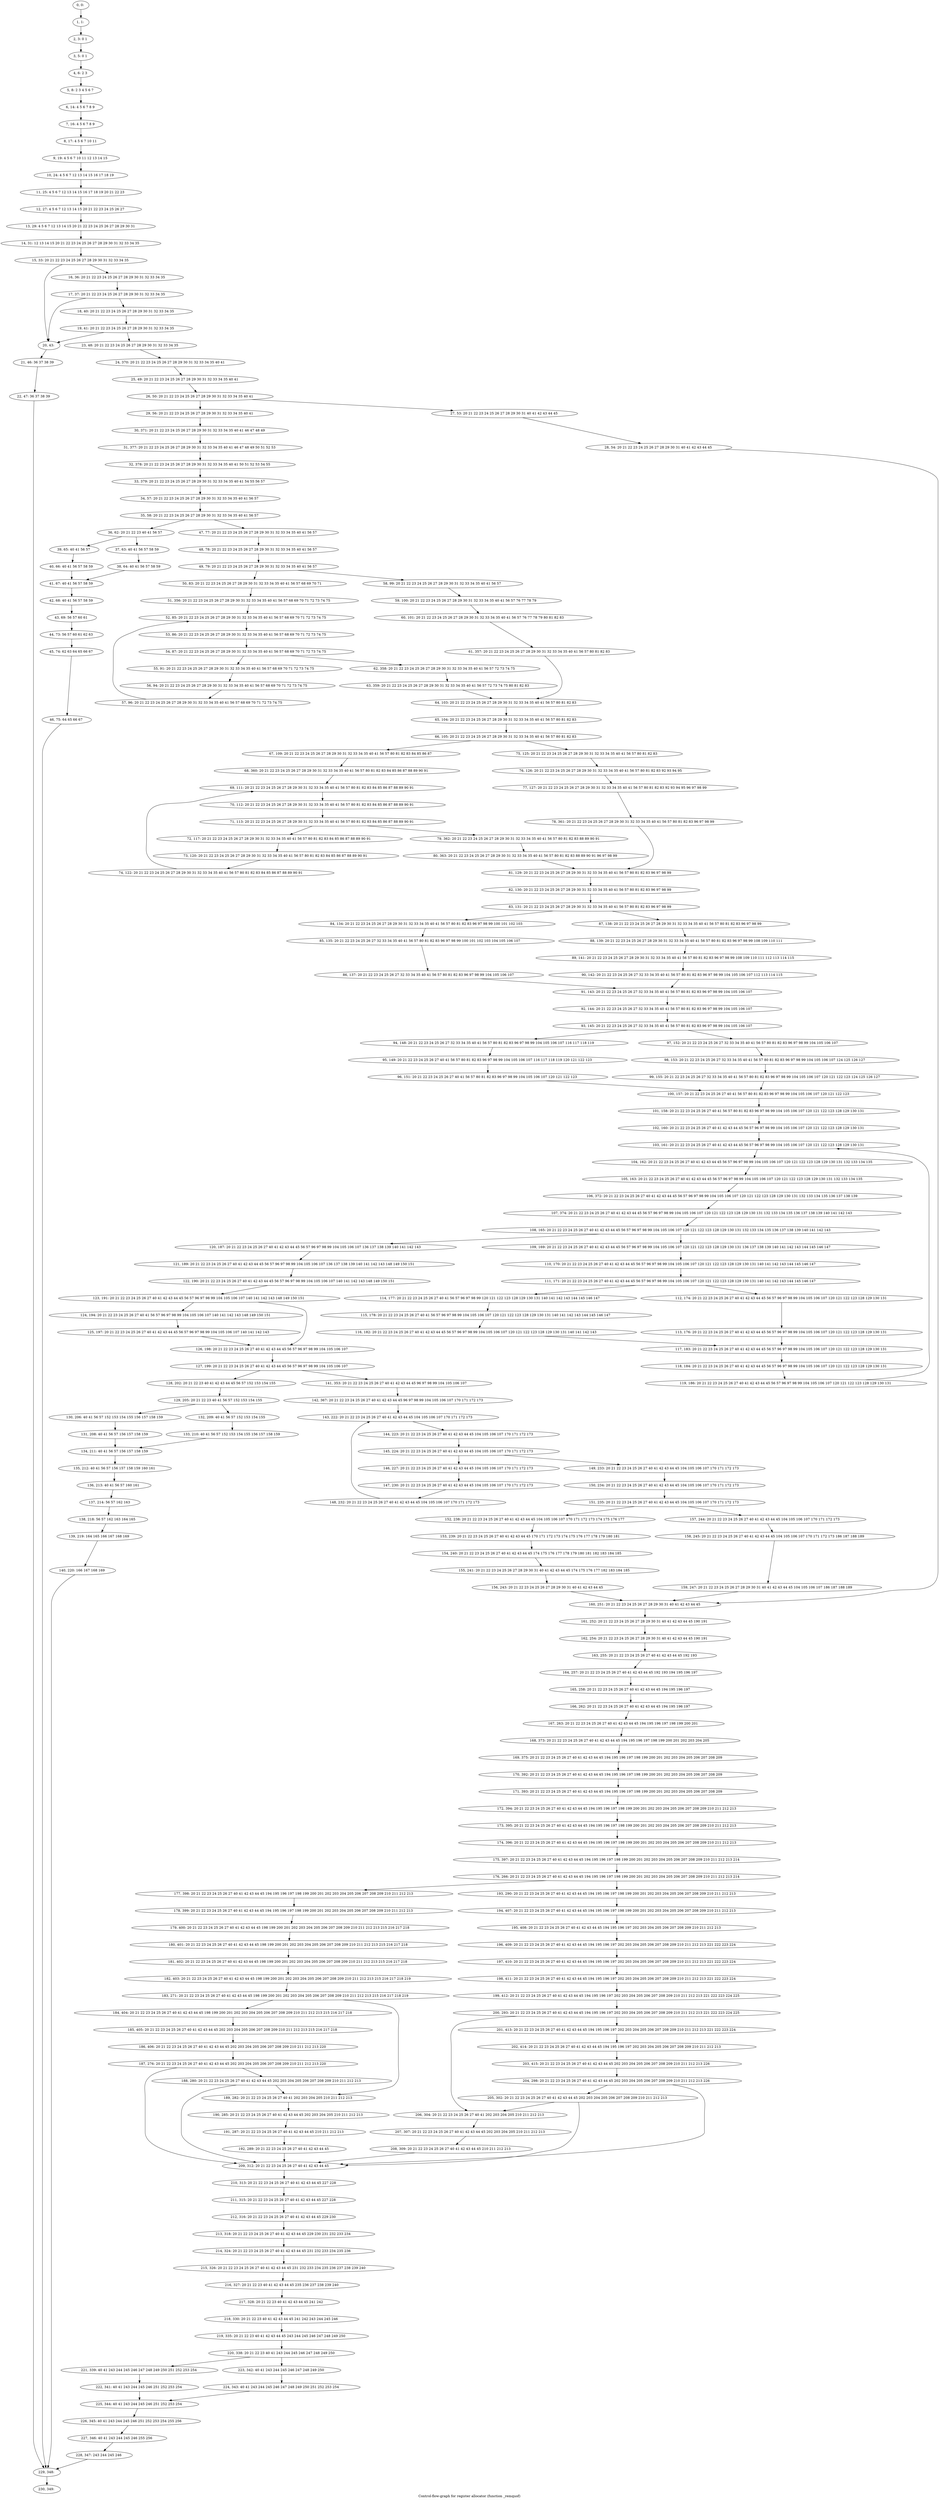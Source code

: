 digraph G {
graph [label="Control-flow-graph for register allocator (function _remquof)"]
0[label="0, 0: "];
1[label="1, 1: "];
2[label="2, 3: 0 1 "];
3[label="3, 5: 0 1 "];
4[label="4, 6: 2 3 "];
5[label="5, 8: 2 3 4 5 6 7 "];
6[label="6, 14: 4 5 6 7 8 9 "];
7[label="7, 16: 4 5 6 7 8 9 "];
8[label="8, 17: 4 5 6 7 10 11 "];
9[label="9, 19: 4 5 6 7 10 11 12 13 14 15 "];
10[label="10, 24: 4 5 6 7 12 13 14 15 16 17 18 19 "];
11[label="11, 25: 4 5 6 7 12 13 14 15 16 17 18 19 20 21 22 23 "];
12[label="12, 27: 4 5 6 7 12 13 14 15 20 21 22 23 24 25 26 27 "];
13[label="13, 29: 4 5 6 7 12 13 14 15 20 21 22 23 24 25 26 27 28 29 30 31 "];
14[label="14, 31: 12 13 14 15 20 21 22 23 24 25 26 27 28 29 30 31 32 33 34 35 "];
15[label="15, 33: 20 21 22 23 24 25 26 27 28 29 30 31 32 33 34 35 "];
16[label="16, 36: 20 21 22 23 24 25 26 27 28 29 30 31 32 33 34 35 "];
17[label="17, 37: 20 21 22 23 24 25 26 27 28 29 30 31 32 33 34 35 "];
18[label="18, 40: 20 21 22 23 24 25 26 27 28 29 30 31 32 33 34 35 "];
19[label="19, 41: 20 21 22 23 24 25 26 27 28 29 30 31 32 33 34 35 "];
20[label="20, 43: "];
21[label="21, 46: 36 37 38 39 "];
22[label="22, 47: 36 37 38 39 "];
23[label="23, 48: 20 21 22 23 24 25 26 27 28 29 30 31 32 33 34 35 "];
24[label="24, 370: 20 21 22 23 24 25 26 27 28 29 30 31 32 33 34 35 40 41 "];
25[label="25, 49: 20 21 22 23 24 25 26 27 28 29 30 31 32 33 34 35 40 41 "];
26[label="26, 50: 20 21 22 23 24 25 26 27 28 29 30 31 32 33 34 35 40 41 "];
27[label="27, 53: 20 21 22 23 24 25 26 27 28 29 30 31 40 41 42 43 44 45 "];
28[label="28, 54: 20 21 22 23 24 25 26 27 28 29 30 31 40 41 42 43 44 45 "];
29[label="29, 56: 20 21 22 23 24 25 26 27 28 29 30 31 32 33 34 35 40 41 "];
30[label="30, 371: 20 21 22 23 24 25 26 27 28 29 30 31 32 33 34 35 40 41 46 47 48 49 "];
31[label="31, 377: 20 21 22 23 24 25 26 27 28 29 30 31 32 33 34 35 40 41 46 47 48 49 50 51 52 53 "];
32[label="32, 378: 20 21 22 23 24 25 26 27 28 29 30 31 32 33 34 35 40 41 50 51 52 53 54 55 "];
33[label="33, 379: 20 21 22 23 24 25 26 27 28 29 30 31 32 33 34 35 40 41 54 55 56 57 "];
34[label="34, 57: 20 21 22 23 24 25 26 27 28 29 30 31 32 33 34 35 40 41 56 57 "];
35[label="35, 58: 20 21 22 23 24 25 26 27 28 29 30 31 32 33 34 35 40 41 56 57 "];
36[label="36, 62: 20 21 22 23 40 41 56 57 "];
37[label="37, 63: 40 41 56 57 58 59 "];
38[label="38, 64: 40 41 56 57 58 59 "];
39[label="39, 65: 40 41 56 57 "];
40[label="40, 66: 40 41 56 57 58 59 "];
41[label="41, 67: 40 41 56 57 58 59 "];
42[label="42, 68: 40 41 56 57 58 59 "];
43[label="43, 69: 56 57 60 61 "];
44[label="44, 73: 56 57 60 61 62 63 "];
45[label="45, 74: 62 63 64 65 66 67 "];
46[label="46, 75: 64 65 66 67 "];
47[label="47, 77: 20 21 22 23 24 25 26 27 28 29 30 31 32 33 34 35 40 41 56 57 "];
48[label="48, 78: 20 21 22 23 24 25 26 27 28 29 30 31 32 33 34 35 40 41 56 57 "];
49[label="49, 79: 20 21 22 23 24 25 26 27 28 29 30 31 32 33 34 35 40 41 56 57 "];
50[label="50, 83: 20 21 22 23 24 25 26 27 28 29 30 31 32 33 34 35 40 41 56 57 68 69 70 71 "];
51[label="51, 356: 20 21 22 23 24 25 26 27 28 29 30 31 32 33 34 35 40 41 56 57 68 69 70 71 72 73 74 75 "];
52[label="52, 85: 20 21 22 23 24 25 26 27 28 29 30 31 32 33 34 35 40 41 56 57 68 69 70 71 72 73 74 75 "];
53[label="53, 86: 20 21 22 23 24 25 26 27 28 29 30 31 32 33 34 35 40 41 56 57 68 69 70 71 72 73 74 75 "];
54[label="54, 87: 20 21 22 23 24 25 26 27 28 29 30 31 32 33 34 35 40 41 56 57 68 69 70 71 72 73 74 75 "];
55[label="55, 91: 20 21 22 23 24 25 26 27 28 29 30 31 32 33 34 35 40 41 56 57 68 69 70 71 72 73 74 75 "];
56[label="56, 94: 20 21 22 23 24 25 26 27 28 29 30 31 32 33 34 35 40 41 56 57 68 69 70 71 72 73 74 75 "];
57[label="57, 96: 20 21 22 23 24 25 26 27 28 29 30 31 32 33 34 35 40 41 56 57 68 69 70 71 72 73 74 75 "];
58[label="58, 99: 20 21 22 23 24 25 26 27 28 29 30 31 32 33 34 35 40 41 56 57 "];
59[label="59, 100: 20 21 22 23 24 25 26 27 28 29 30 31 32 33 34 35 40 41 56 57 76 77 78 79 "];
60[label="60, 101: 20 21 22 23 24 25 26 27 28 29 30 31 32 33 34 35 40 41 56 57 76 77 78 79 80 81 82 83 "];
61[label="61, 357: 20 21 22 23 24 25 26 27 28 29 30 31 32 33 34 35 40 41 56 57 80 81 82 83 "];
62[label="62, 358: 20 21 22 23 24 25 26 27 28 29 30 31 32 33 34 35 40 41 56 57 72 73 74 75 "];
63[label="63, 359: 20 21 22 23 24 25 26 27 28 29 30 31 32 33 34 35 40 41 56 57 72 73 74 75 80 81 82 83 "];
64[label="64, 103: 20 21 22 23 24 25 26 27 28 29 30 31 32 33 34 35 40 41 56 57 80 81 82 83 "];
65[label="65, 104: 20 21 22 23 24 25 26 27 28 29 30 31 32 33 34 35 40 41 56 57 80 81 82 83 "];
66[label="66, 105: 20 21 22 23 24 25 26 27 28 29 30 31 32 33 34 35 40 41 56 57 80 81 82 83 "];
67[label="67, 109: 20 21 22 23 24 25 26 27 28 29 30 31 32 33 34 35 40 41 56 57 80 81 82 83 84 85 86 87 "];
68[label="68, 360: 20 21 22 23 24 25 26 27 28 29 30 31 32 33 34 35 40 41 56 57 80 81 82 83 84 85 86 87 88 89 90 91 "];
69[label="69, 111: 20 21 22 23 24 25 26 27 28 29 30 31 32 33 34 35 40 41 56 57 80 81 82 83 84 85 86 87 88 89 90 91 "];
70[label="70, 112: 20 21 22 23 24 25 26 27 28 29 30 31 32 33 34 35 40 41 56 57 80 81 82 83 84 85 86 87 88 89 90 91 "];
71[label="71, 113: 20 21 22 23 24 25 26 27 28 29 30 31 32 33 34 35 40 41 56 57 80 81 82 83 84 85 86 87 88 89 90 91 "];
72[label="72, 117: 20 21 22 23 24 25 26 27 28 29 30 31 32 33 34 35 40 41 56 57 80 81 82 83 84 85 86 87 88 89 90 91 "];
73[label="73, 120: 20 21 22 23 24 25 26 27 28 29 30 31 32 33 34 35 40 41 56 57 80 81 82 83 84 85 86 87 88 89 90 91 "];
74[label="74, 122: 20 21 22 23 24 25 26 27 28 29 30 31 32 33 34 35 40 41 56 57 80 81 82 83 84 85 86 87 88 89 90 91 "];
75[label="75, 125: 20 21 22 23 24 25 26 27 28 29 30 31 32 33 34 35 40 41 56 57 80 81 82 83 "];
76[label="76, 126: 20 21 22 23 24 25 26 27 28 29 30 31 32 33 34 35 40 41 56 57 80 81 82 83 92 93 94 95 "];
77[label="77, 127: 20 21 22 23 24 25 26 27 28 29 30 31 32 33 34 35 40 41 56 57 80 81 82 83 92 93 94 95 96 97 98 99 "];
78[label="78, 361: 20 21 22 23 24 25 26 27 28 29 30 31 32 33 34 35 40 41 56 57 80 81 82 83 96 97 98 99 "];
79[label="79, 362: 20 21 22 23 24 25 26 27 28 29 30 31 32 33 34 35 40 41 56 57 80 81 82 83 88 89 90 91 "];
80[label="80, 363: 20 21 22 23 24 25 26 27 28 29 30 31 32 33 34 35 40 41 56 57 80 81 82 83 88 89 90 91 96 97 98 99 "];
81[label="81, 129: 20 21 22 23 24 25 26 27 28 29 30 31 32 33 34 35 40 41 56 57 80 81 82 83 96 97 98 99 "];
82[label="82, 130: 20 21 22 23 24 25 26 27 28 29 30 31 32 33 34 35 40 41 56 57 80 81 82 83 96 97 98 99 "];
83[label="83, 131: 20 21 22 23 24 25 26 27 28 29 30 31 32 33 34 35 40 41 56 57 80 81 82 83 96 97 98 99 "];
84[label="84, 134: 20 21 22 23 24 25 26 27 28 29 30 31 32 33 34 35 40 41 56 57 80 81 82 83 96 97 98 99 100 101 102 103 "];
85[label="85, 135: 20 21 22 23 24 25 26 27 32 33 34 35 40 41 56 57 80 81 82 83 96 97 98 99 100 101 102 103 104 105 106 107 "];
86[label="86, 137: 20 21 22 23 24 25 26 27 32 33 34 35 40 41 56 57 80 81 82 83 96 97 98 99 104 105 106 107 "];
87[label="87, 138: 20 21 22 23 24 25 26 27 28 29 30 31 32 33 34 35 40 41 56 57 80 81 82 83 96 97 98 99 "];
88[label="88, 139: 20 21 22 23 24 25 26 27 28 29 30 31 32 33 34 35 40 41 56 57 80 81 82 83 96 97 98 99 108 109 110 111 "];
89[label="89, 141: 20 21 22 23 24 25 26 27 28 29 30 31 32 33 34 35 40 41 56 57 80 81 82 83 96 97 98 99 108 109 110 111 112 113 114 115 "];
90[label="90, 142: 20 21 22 23 24 25 26 27 32 33 34 35 40 41 56 57 80 81 82 83 96 97 98 99 104 105 106 107 112 113 114 115 "];
91[label="91, 143: 20 21 22 23 24 25 26 27 32 33 34 35 40 41 56 57 80 81 82 83 96 97 98 99 104 105 106 107 "];
92[label="92, 144: 20 21 22 23 24 25 26 27 32 33 34 35 40 41 56 57 80 81 82 83 96 97 98 99 104 105 106 107 "];
93[label="93, 145: 20 21 22 23 24 25 26 27 32 33 34 35 40 41 56 57 80 81 82 83 96 97 98 99 104 105 106 107 "];
94[label="94, 148: 20 21 22 23 24 25 26 27 32 33 34 35 40 41 56 57 80 81 82 83 96 97 98 99 104 105 106 107 116 117 118 119 "];
95[label="95, 149: 20 21 22 23 24 25 26 27 40 41 56 57 80 81 82 83 96 97 98 99 104 105 106 107 116 117 118 119 120 121 122 123 "];
96[label="96, 151: 20 21 22 23 24 25 26 27 40 41 56 57 80 81 82 83 96 97 98 99 104 105 106 107 120 121 122 123 "];
97[label="97, 152: 20 21 22 23 24 25 26 27 32 33 34 35 40 41 56 57 80 81 82 83 96 97 98 99 104 105 106 107 "];
98[label="98, 153: 20 21 22 23 24 25 26 27 32 33 34 35 40 41 56 57 80 81 82 83 96 97 98 99 104 105 106 107 124 125 126 127 "];
99[label="99, 155: 20 21 22 23 24 25 26 27 32 33 34 35 40 41 56 57 80 81 82 83 96 97 98 99 104 105 106 107 120 121 122 123 124 125 126 127 "];
100[label="100, 157: 20 21 22 23 24 25 26 27 40 41 56 57 80 81 82 83 96 97 98 99 104 105 106 107 120 121 122 123 "];
101[label="101, 158: 20 21 22 23 24 25 26 27 40 41 56 57 80 81 82 83 96 97 98 99 104 105 106 107 120 121 122 123 128 129 130 131 "];
102[label="102, 160: 20 21 22 23 24 25 26 27 40 41 42 43 44 45 56 57 96 97 98 99 104 105 106 107 120 121 122 123 128 129 130 131 "];
103[label="103, 161: 20 21 22 23 24 25 26 27 40 41 42 43 44 45 56 57 96 97 98 99 104 105 106 107 120 121 122 123 128 129 130 131 "];
104[label="104, 162: 20 21 22 23 24 25 26 27 40 41 42 43 44 45 56 57 96 97 98 99 104 105 106 107 120 121 122 123 128 129 130 131 132 133 134 135 "];
105[label="105, 163: 20 21 22 23 24 25 26 27 40 41 42 43 44 45 56 57 96 97 98 99 104 105 106 107 120 121 122 123 128 129 130 131 132 133 134 135 "];
106[label="106, 372: 20 21 22 23 24 25 26 27 40 41 42 43 44 45 56 57 96 97 98 99 104 105 106 107 120 121 122 123 128 129 130 131 132 133 134 135 136 137 138 139 "];
107[label="107, 374: 20 21 22 23 24 25 26 27 40 41 42 43 44 45 56 57 96 97 98 99 104 105 106 107 120 121 122 123 128 129 130 131 132 133 134 135 136 137 138 139 140 141 142 143 "];
108[label="108, 165: 20 21 22 23 24 25 26 27 40 41 42 43 44 45 56 57 96 97 98 99 104 105 106 107 120 121 122 123 128 129 130 131 132 133 134 135 136 137 138 139 140 141 142 143 "];
109[label="109, 169: 20 21 22 23 24 25 26 27 40 41 42 43 44 45 56 57 96 97 98 99 104 105 106 107 120 121 122 123 128 129 130 131 136 137 138 139 140 141 142 143 144 145 146 147 "];
110[label="110, 170: 20 21 22 23 24 25 26 27 40 41 42 43 44 45 56 57 96 97 98 99 104 105 106 107 120 121 122 123 128 129 130 131 140 141 142 143 144 145 146 147 "];
111[label="111, 171: 20 21 22 23 24 25 26 27 40 41 42 43 44 45 56 57 96 97 98 99 104 105 106 107 120 121 122 123 128 129 130 131 140 141 142 143 144 145 146 147 "];
112[label="112, 174: 20 21 22 23 24 25 26 27 40 41 42 43 44 45 56 57 96 97 98 99 104 105 106 107 120 121 122 123 128 129 130 131 "];
113[label="113, 176: 20 21 22 23 24 25 26 27 40 41 42 43 44 45 56 57 96 97 98 99 104 105 106 107 120 121 122 123 128 129 130 131 "];
114[label="114, 177: 20 21 22 23 24 25 26 27 40 41 56 57 96 97 98 99 120 121 122 123 128 129 130 131 140 141 142 143 144 145 146 147 "];
115[label="115, 178: 20 21 22 23 24 25 26 27 40 41 56 57 96 97 98 99 104 105 106 107 120 121 122 123 128 129 130 131 140 141 142 143 144 145 146 147 "];
116[label="116, 182: 20 21 22 23 24 25 26 27 40 41 42 43 44 45 56 57 96 97 98 99 104 105 106 107 120 121 122 123 128 129 130 131 140 141 142 143 "];
117[label="117, 183: 20 21 22 23 24 25 26 27 40 41 42 43 44 45 56 57 96 97 98 99 104 105 106 107 120 121 122 123 128 129 130 131 "];
118[label="118, 184: 20 21 22 23 24 25 26 27 40 41 42 43 44 45 56 57 96 97 98 99 104 105 106 107 120 121 122 123 128 129 130 131 "];
119[label="119, 186: 20 21 22 23 24 25 26 27 40 41 42 43 44 45 56 57 96 97 98 99 104 105 106 107 120 121 122 123 128 129 130 131 "];
120[label="120, 187: 20 21 22 23 24 25 26 27 40 41 42 43 44 45 56 57 96 97 98 99 104 105 106 107 136 137 138 139 140 141 142 143 "];
121[label="121, 189: 20 21 22 23 24 25 26 27 40 41 42 43 44 45 56 57 96 97 98 99 104 105 106 107 136 137 138 139 140 141 142 143 148 149 150 151 "];
122[label="122, 190: 20 21 22 23 24 25 26 27 40 41 42 43 44 45 56 57 96 97 98 99 104 105 106 107 140 141 142 143 148 149 150 151 "];
123[label="123, 191: 20 21 22 23 24 25 26 27 40 41 42 43 44 45 56 57 96 97 98 99 104 105 106 107 140 141 142 143 148 149 150 151 "];
124[label="124, 194: 20 21 22 23 24 25 26 27 40 41 56 57 96 97 98 99 104 105 106 107 140 141 142 143 148 149 150 151 "];
125[label="125, 197: 20 21 22 23 24 25 26 27 40 41 42 43 44 45 56 57 96 97 98 99 104 105 106 107 140 141 142 143 "];
126[label="126, 198: 20 21 22 23 24 25 26 27 40 41 42 43 44 45 56 57 96 97 98 99 104 105 106 107 "];
127[label="127, 199: 20 21 22 23 24 25 26 27 40 41 42 43 44 45 56 57 96 97 98 99 104 105 106 107 "];
128[label="128, 202: 20 21 22 23 40 41 42 43 44 45 56 57 152 153 154 155 "];
129[label="129, 205: 20 21 22 23 40 41 56 57 152 153 154 155 "];
130[label="130, 206: 40 41 56 57 152 153 154 155 156 157 158 159 "];
131[label="131, 208: 40 41 56 57 156 157 158 159 "];
132[label="132, 209: 40 41 56 57 152 153 154 155 "];
133[label="133, 210: 40 41 56 57 152 153 154 155 156 157 158 159 "];
134[label="134, 211: 40 41 56 57 156 157 158 159 "];
135[label="135, 212: 40 41 56 57 156 157 158 159 160 161 "];
136[label="136, 213: 40 41 56 57 160 161 "];
137[label="137, 214: 56 57 162 163 "];
138[label="138, 218: 56 57 162 163 164 165 "];
139[label="139, 219: 164 165 166 167 168 169 "];
140[label="140, 220: 166 167 168 169 "];
141[label="141, 353: 20 21 22 23 24 25 26 27 40 41 42 43 44 45 96 97 98 99 104 105 106 107 "];
142[label="142, 367: 20 21 22 23 24 25 26 27 40 41 42 43 44 45 96 97 98 99 104 105 106 107 170 171 172 173 "];
143[label="143, 222: 20 21 22 23 24 25 26 27 40 41 42 43 44 45 104 105 106 107 170 171 172 173 "];
144[label="144, 223: 20 21 22 23 24 25 26 27 40 41 42 43 44 45 104 105 106 107 170 171 172 173 "];
145[label="145, 224: 20 21 22 23 24 25 26 27 40 41 42 43 44 45 104 105 106 107 170 171 172 173 "];
146[label="146, 227: 20 21 22 23 24 25 26 27 40 41 42 43 44 45 104 105 106 107 170 171 172 173 "];
147[label="147, 230: 20 21 22 23 24 25 26 27 40 41 42 43 44 45 104 105 106 107 170 171 172 173 "];
148[label="148, 232: 20 21 22 23 24 25 26 27 40 41 42 43 44 45 104 105 106 107 170 171 172 173 "];
149[label="149, 233: 20 21 22 23 24 25 26 27 40 41 42 43 44 45 104 105 106 107 170 171 172 173 "];
150[label="150, 234: 20 21 22 23 24 25 26 27 40 41 42 43 44 45 104 105 106 107 170 171 172 173 "];
151[label="151, 235: 20 21 22 23 24 25 26 27 40 41 42 43 44 45 104 105 106 107 170 171 172 173 "];
152[label="152, 238: 20 21 22 23 24 25 26 27 40 41 42 43 44 45 104 105 106 107 170 171 172 173 174 175 176 177 "];
153[label="153, 239: 20 21 22 23 24 25 26 27 40 41 42 43 44 45 170 171 172 173 174 175 176 177 178 179 180 181 "];
154[label="154, 240: 20 21 22 23 24 25 26 27 40 41 42 43 44 45 174 175 176 177 178 179 180 181 182 183 184 185 "];
155[label="155, 241: 20 21 22 23 24 25 26 27 28 29 30 31 40 41 42 43 44 45 174 175 176 177 182 183 184 185 "];
156[label="156, 243: 20 21 22 23 24 25 26 27 28 29 30 31 40 41 42 43 44 45 "];
157[label="157, 244: 20 21 22 23 24 25 26 27 40 41 42 43 44 45 104 105 106 107 170 171 172 173 "];
158[label="158, 245: 20 21 22 23 24 25 26 27 40 41 42 43 44 45 104 105 106 107 170 171 172 173 186 187 188 189 "];
159[label="159, 247: 20 21 22 23 24 25 26 27 28 29 30 31 40 41 42 43 44 45 104 105 106 107 186 187 188 189 "];
160[label="160, 251: 20 21 22 23 24 25 26 27 28 29 30 31 40 41 42 43 44 45 "];
161[label="161, 252: 20 21 22 23 24 25 26 27 28 29 30 31 40 41 42 43 44 45 190 191 "];
162[label="162, 254: 20 21 22 23 24 25 26 27 28 29 30 31 40 41 42 43 44 45 190 191 "];
163[label="163, 255: 20 21 22 23 24 25 26 27 40 41 42 43 44 45 192 193 "];
164[label="164, 257: 20 21 22 23 24 25 26 27 40 41 42 43 44 45 192 193 194 195 196 197 "];
165[label="165, 258: 20 21 22 23 24 25 26 27 40 41 42 43 44 45 194 195 196 197 "];
166[label="166, 262: 20 21 22 23 24 25 26 27 40 41 42 43 44 45 194 195 196 197 "];
167[label="167, 263: 20 21 22 23 24 25 26 27 40 41 42 43 44 45 194 195 196 197 198 199 200 201 "];
168[label="168, 373: 20 21 22 23 24 25 26 27 40 41 42 43 44 45 194 195 196 197 198 199 200 201 202 203 204 205 "];
169[label="169, 375: 20 21 22 23 24 25 26 27 40 41 42 43 44 45 194 195 196 197 198 199 200 201 202 203 204 205 206 207 208 209 "];
170[label="170, 392: 20 21 22 23 24 25 26 27 40 41 42 43 44 45 194 195 196 197 198 199 200 201 202 203 204 205 206 207 208 209 "];
171[label="171, 393: 20 21 22 23 24 25 26 27 40 41 42 43 44 45 194 195 196 197 198 199 200 201 202 203 204 205 206 207 208 209 "];
172[label="172, 394: 20 21 22 23 24 25 26 27 40 41 42 43 44 45 194 195 196 197 198 199 200 201 202 203 204 205 206 207 208 209 210 211 212 213 "];
173[label="173, 395: 20 21 22 23 24 25 26 27 40 41 42 43 44 45 194 195 196 197 198 199 200 201 202 203 204 205 206 207 208 209 210 211 212 213 "];
174[label="174, 396: 20 21 22 23 24 25 26 27 40 41 42 43 44 45 194 195 196 197 198 199 200 201 202 203 204 205 206 207 208 209 210 211 212 213 "];
175[label="175, 397: 20 21 22 23 24 25 26 27 40 41 42 43 44 45 194 195 196 197 198 199 200 201 202 203 204 205 206 207 208 209 210 211 212 213 214 "];
176[label="176, 266: 20 21 22 23 24 25 26 27 40 41 42 43 44 45 194 195 196 197 198 199 200 201 202 203 204 205 206 207 208 209 210 211 212 213 214 "];
177[label="177, 398: 20 21 22 23 24 25 26 27 40 41 42 43 44 45 194 195 196 197 198 199 200 201 202 203 204 205 206 207 208 209 210 211 212 213 "];
178[label="178, 399: 20 21 22 23 24 25 26 27 40 41 42 43 44 45 194 195 196 197 198 199 200 201 202 203 204 205 206 207 208 209 210 211 212 213 "];
179[label="179, 400: 20 21 22 23 24 25 26 27 40 41 42 43 44 45 198 199 200 201 202 203 204 205 206 207 208 209 210 211 212 213 215 216 217 218 "];
180[label="180, 401: 20 21 22 23 24 25 26 27 40 41 42 43 44 45 198 199 200 201 202 203 204 205 206 207 208 209 210 211 212 213 215 216 217 218 "];
181[label="181, 402: 20 21 22 23 24 25 26 27 40 41 42 43 44 45 198 199 200 201 202 203 204 205 206 207 208 209 210 211 212 213 215 216 217 218 "];
182[label="182, 403: 20 21 22 23 24 25 26 27 40 41 42 43 44 45 198 199 200 201 202 203 204 205 206 207 208 209 210 211 212 213 215 216 217 218 219 "];
183[label="183, 271: 20 21 22 23 24 25 26 27 40 41 42 43 44 45 198 199 200 201 202 203 204 205 206 207 208 209 210 211 212 213 215 216 217 218 219 "];
184[label="184, 404: 20 21 22 23 24 25 26 27 40 41 42 43 44 45 198 199 200 201 202 203 204 205 206 207 208 209 210 211 212 213 215 216 217 218 "];
185[label="185, 405: 20 21 22 23 24 25 26 27 40 41 42 43 44 45 202 203 204 205 206 207 208 209 210 211 212 213 215 216 217 218 "];
186[label="186, 406: 20 21 22 23 24 25 26 27 40 41 42 43 44 45 202 203 204 205 206 207 208 209 210 211 212 213 220 "];
187[label="187, 276: 20 21 22 23 24 25 26 27 40 41 42 43 44 45 202 203 204 205 206 207 208 209 210 211 212 213 220 "];
188[label="188, 280: 20 21 22 23 24 25 26 27 40 41 42 43 44 45 202 203 204 205 206 207 208 209 210 211 212 213 "];
189[label="189, 282: 20 21 22 23 24 25 26 27 40 41 202 203 204 205 210 211 212 213 "];
190[label="190, 285: 20 21 22 23 24 25 26 27 40 41 42 43 44 45 202 203 204 205 210 211 212 213 "];
191[label="191, 287: 20 21 22 23 24 25 26 27 40 41 42 43 44 45 210 211 212 213 "];
192[label="192, 289: 20 21 22 23 24 25 26 27 40 41 42 43 44 45 "];
193[label="193, 290: 20 21 22 23 24 25 26 27 40 41 42 43 44 45 194 195 196 197 198 199 200 201 202 203 204 205 206 207 208 209 210 211 212 213 "];
194[label="194, 407: 20 21 22 23 24 25 26 27 40 41 42 43 44 45 194 195 196 197 198 199 200 201 202 203 204 205 206 207 208 209 210 211 212 213 "];
195[label="195, 408: 20 21 22 23 24 25 26 27 40 41 42 43 44 45 194 195 196 197 202 203 204 205 206 207 208 209 210 211 212 213 "];
196[label="196, 409: 20 21 22 23 24 25 26 27 40 41 42 43 44 45 194 195 196 197 202 203 204 205 206 207 208 209 210 211 212 213 221 222 223 224 "];
197[label="197, 410: 20 21 22 23 24 25 26 27 40 41 42 43 44 45 194 195 196 197 202 203 204 205 206 207 208 209 210 211 212 213 221 222 223 224 "];
198[label="198, 411: 20 21 22 23 24 25 26 27 40 41 42 43 44 45 194 195 196 197 202 203 204 205 206 207 208 209 210 211 212 213 221 222 223 224 "];
199[label="199, 412: 20 21 22 23 24 25 26 27 40 41 42 43 44 45 194 195 196 197 202 203 204 205 206 207 208 209 210 211 212 213 221 222 223 224 225 "];
200[label="200, 293: 20 21 22 23 24 25 26 27 40 41 42 43 44 45 194 195 196 197 202 203 204 205 206 207 208 209 210 211 212 213 221 222 223 224 225 "];
201[label="201, 413: 20 21 22 23 24 25 26 27 40 41 42 43 44 45 194 195 196 197 202 203 204 205 206 207 208 209 210 211 212 213 221 222 223 224 "];
202[label="202, 414: 20 21 22 23 24 25 26 27 40 41 42 43 44 45 194 195 196 197 202 203 204 205 206 207 208 209 210 211 212 213 "];
203[label="203, 415: 20 21 22 23 24 25 26 27 40 41 42 43 44 45 202 203 204 205 206 207 208 209 210 211 212 213 226 "];
204[label="204, 298: 20 21 22 23 24 25 26 27 40 41 42 43 44 45 202 203 204 205 206 207 208 209 210 211 212 213 226 "];
205[label="205, 302: 20 21 22 23 24 25 26 27 40 41 42 43 44 45 202 203 204 205 206 207 208 209 210 211 212 213 "];
206[label="206, 304: 20 21 22 23 24 25 26 27 40 41 202 203 204 205 210 211 212 213 "];
207[label="207, 307: 20 21 22 23 24 25 26 27 40 41 42 43 44 45 202 203 204 205 210 211 212 213 "];
208[label="208, 309: 20 21 22 23 24 25 26 27 40 41 42 43 44 45 210 211 212 213 "];
209[label="209, 312: 20 21 22 23 24 25 26 27 40 41 42 43 44 45 "];
210[label="210, 313: 20 21 22 23 24 25 26 27 40 41 42 43 44 45 227 228 "];
211[label="211, 315: 20 21 22 23 24 25 26 27 40 41 42 43 44 45 227 228 "];
212[label="212, 316: 20 21 22 23 24 25 26 27 40 41 42 43 44 45 229 230 "];
213[label="213, 318: 20 21 22 23 24 25 26 27 40 41 42 43 44 45 229 230 231 232 233 234 "];
214[label="214, 324: 20 21 22 23 24 25 26 27 40 41 42 43 44 45 231 232 233 234 235 236 "];
215[label="215, 326: 20 21 22 23 24 25 26 27 40 41 42 43 44 45 231 232 233 234 235 236 237 238 239 240 "];
216[label="216, 327: 20 21 22 23 40 41 42 43 44 45 235 236 237 238 239 240 "];
217[label="217, 328: 20 21 22 23 40 41 42 43 44 45 241 242 "];
218[label="218, 330: 20 21 22 23 40 41 42 43 44 45 241 242 243 244 245 246 "];
219[label="219, 335: 20 21 22 23 40 41 42 43 44 45 243 244 245 246 247 248 249 250 "];
220[label="220, 338: 20 21 22 23 40 41 243 244 245 246 247 248 249 250 "];
221[label="221, 339: 40 41 243 244 245 246 247 248 249 250 251 252 253 254 "];
222[label="222, 341: 40 41 243 244 245 246 251 252 253 254 "];
223[label="223, 342: 40 41 243 244 245 246 247 248 249 250 "];
224[label="224, 343: 40 41 243 244 245 246 247 248 249 250 251 252 253 254 "];
225[label="225, 344: 40 41 243 244 245 246 251 252 253 254 "];
226[label="226, 345: 40 41 243 244 245 246 251 252 253 254 255 256 "];
227[label="227, 346: 40 41 243 244 245 246 255 256 "];
228[label="228, 347: 243 244 245 246 "];
229[label="229, 348: "];
230[label="230, 349: "];
0->1 ;
1->2 ;
2->3 ;
3->4 ;
4->5 ;
5->6 ;
6->7 ;
7->8 ;
8->9 ;
9->10 ;
10->11 ;
11->12 ;
12->13 ;
13->14 ;
14->15 ;
15->16 ;
15->20 ;
16->17 ;
17->18 ;
17->20 ;
18->19 ;
19->20 ;
19->23 ;
20->21 ;
21->22 ;
22->229 ;
23->24 ;
24->25 ;
25->26 ;
26->27 ;
26->29 ;
27->28 ;
28->160 ;
29->30 ;
30->31 ;
31->32 ;
32->33 ;
33->34 ;
34->35 ;
35->36 ;
35->47 ;
36->37 ;
36->39 ;
37->38 ;
38->41 ;
39->40 ;
40->41 ;
41->42 ;
42->43 ;
43->44 ;
44->45 ;
45->46 ;
46->229 ;
47->48 ;
48->49 ;
49->50 ;
49->58 ;
50->51 ;
51->52 ;
52->53 ;
53->54 ;
54->55 ;
54->62 ;
55->56 ;
56->57 ;
57->52 ;
58->59 ;
59->60 ;
60->61 ;
61->64 ;
62->63 ;
63->64 ;
64->65 ;
65->66 ;
66->67 ;
66->75 ;
67->68 ;
68->69 ;
69->70 ;
70->71 ;
71->72 ;
71->79 ;
72->73 ;
73->74 ;
74->69 ;
75->76 ;
76->77 ;
77->78 ;
78->81 ;
79->80 ;
80->81 ;
81->82 ;
82->83 ;
83->84 ;
83->87 ;
84->85 ;
85->86 ;
86->91 ;
87->88 ;
88->89 ;
89->90 ;
90->91 ;
91->92 ;
92->93 ;
93->94 ;
93->97 ;
94->95 ;
95->96 ;
96->100 ;
97->98 ;
98->99 ;
99->100 ;
100->101 ;
101->102 ;
102->103 ;
103->104 ;
104->105 ;
105->106 ;
106->107 ;
107->108 ;
108->109 ;
108->120 ;
109->110 ;
110->111 ;
111->112 ;
111->114 ;
112->113 ;
113->117 ;
114->115 ;
115->116 ;
116->117 ;
117->118 ;
118->119 ;
119->103 ;
120->121 ;
121->122 ;
122->123 ;
123->124 ;
123->126 ;
124->125 ;
125->126 ;
126->127 ;
127->128 ;
127->141 ;
128->129 ;
129->130 ;
129->132 ;
130->131 ;
131->134 ;
132->133 ;
133->134 ;
134->135 ;
135->136 ;
136->137 ;
137->138 ;
138->139 ;
139->140 ;
140->229 ;
141->142 ;
142->143 ;
143->144 ;
144->145 ;
145->146 ;
145->149 ;
146->147 ;
147->148 ;
148->143 ;
149->150 ;
150->151 ;
151->152 ;
151->157 ;
152->153 ;
153->154 ;
154->155 ;
155->156 ;
156->160 ;
157->158 ;
158->159 ;
159->160 ;
160->161 ;
161->162 ;
162->163 ;
163->164 ;
164->165 ;
165->166 ;
166->167 ;
167->168 ;
168->169 ;
169->170 ;
170->171 ;
171->172 ;
172->173 ;
173->174 ;
174->175 ;
175->176 ;
176->177 ;
176->193 ;
177->178 ;
178->179 ;
179->180 ;
180->181 ;
181->182 ;
182->183 ;
183->184 ;
183->189 ;
184->185 ;
185->186 ;
186->187 ;
187->188 ;
187->209 ;
188->189 ;
188->209 ;
189->190 ;
190->191 ;
191->192 ;
192->209 ;
193->194 ;
194->195 ;
195->196 ;
196->197 ;
197->198 ;
198->199 ;
199->200 ;
200->201 ;
200->206 ;
201->202 ;
202->203 ;
203->204 ;
204->205 ;
204->209 ;
205->206 ;
205->209 ;
206->207 ;
207->208 ;
208->209 ;
209->210 ;
210->211 ;
211->212 ;
212->213 ;
213->214 ;
214->215 ;
215->216 ;
216->217 ;
217->218 ;
218->219 ;
219->220 ;
220->221 ;
220->223 ;
221->222 ;
222->225 ;
223->224 ;
224->225 ;
225->226 ;
226->227 ;
227->228 ;
228->229 ;
229->230 ;
}
